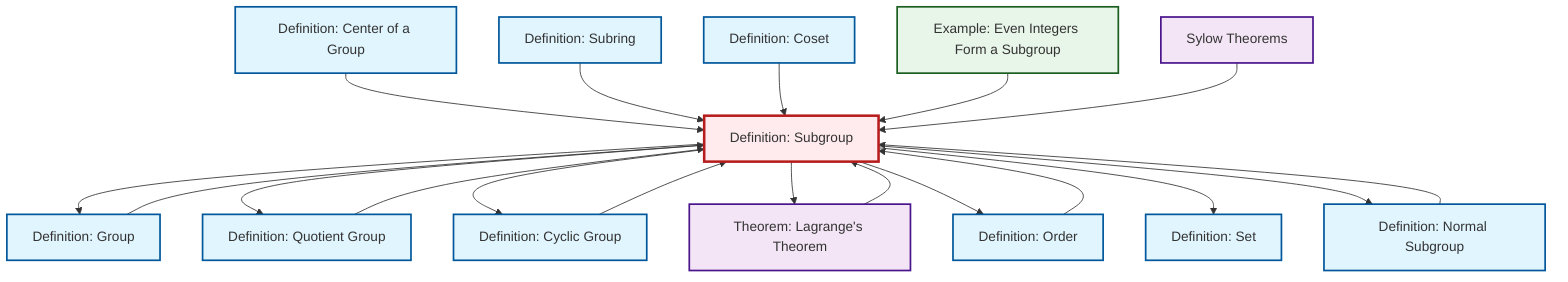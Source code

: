 graph TD
    classDef definition fill:#e1f5fe,stroke:#01579b,stroke-width:2px
    classDef theorem fill:#f3e5f5,stroke:#4a148c,stroke-width:2px
    classDef axiom fill:#fff3e0,stroke:#e65100,stroke-width:2px
    classDef example fill:#e8f5e9,stroke:#1b5e20,stroke-width:2px
    classDef current fill:#ffebee,stroke:#b71c1c,stroke-width:3px
    def-subring["Definition: Subring"]:::definition
    def-order["Definition: Order"]:::definition
    def-cyclic-group["Definition: Cyclic Group"]:::definition
    def-coset["Definition: Coset"]:::definition
    def-set["Definition: Set"]:::definition
    ex-even-integers-subgroup["Example: Even Integers Form a Subgroup"]:::example
    def-normal-subgroup["Definition: Normal Subgroup"]:::definition
    thm-lagrange["Theorem: Lagrange's Theorem"]:::theorem
    def-center-of-group["Definition: Center of a Group"]:::definition
    thm-sylow["Sylow Theorems"]:::theorem
    def-group["Definition: Group"]:::definition
    def-quotient-group["Definition: Quotient Group"]:::definition
    def-subgroup["Definition: Subgroup"]:::definition
    def-subgroup --> def-group
    def-cyclic-group --> def-subgroup
    def-center-of-group --> def-subgroup
    def-subring --> def-subgroup
    def-subgroup --> def-quotient-group
    def-coset --> def-subgroup
    def-normal-subgroup --> def-subgroup
    def-subgroup --> def-cyclic-group
    def-subgroup --> thm-lagrange
    def-quotient-group --> def-subgroup
    thm-lagrange --> def-subgroup
    def-subgroup --> def-order
    def-order --> def-subgroup
    def-group --> def-subgroup
    ex-even-integers-subgroup --> def-subgroup
    def-subgroup --> def-set
    def-subgroup --> def-normal-subgroup
    thm-sylow --> def-subgroup
    class def-subgroup current